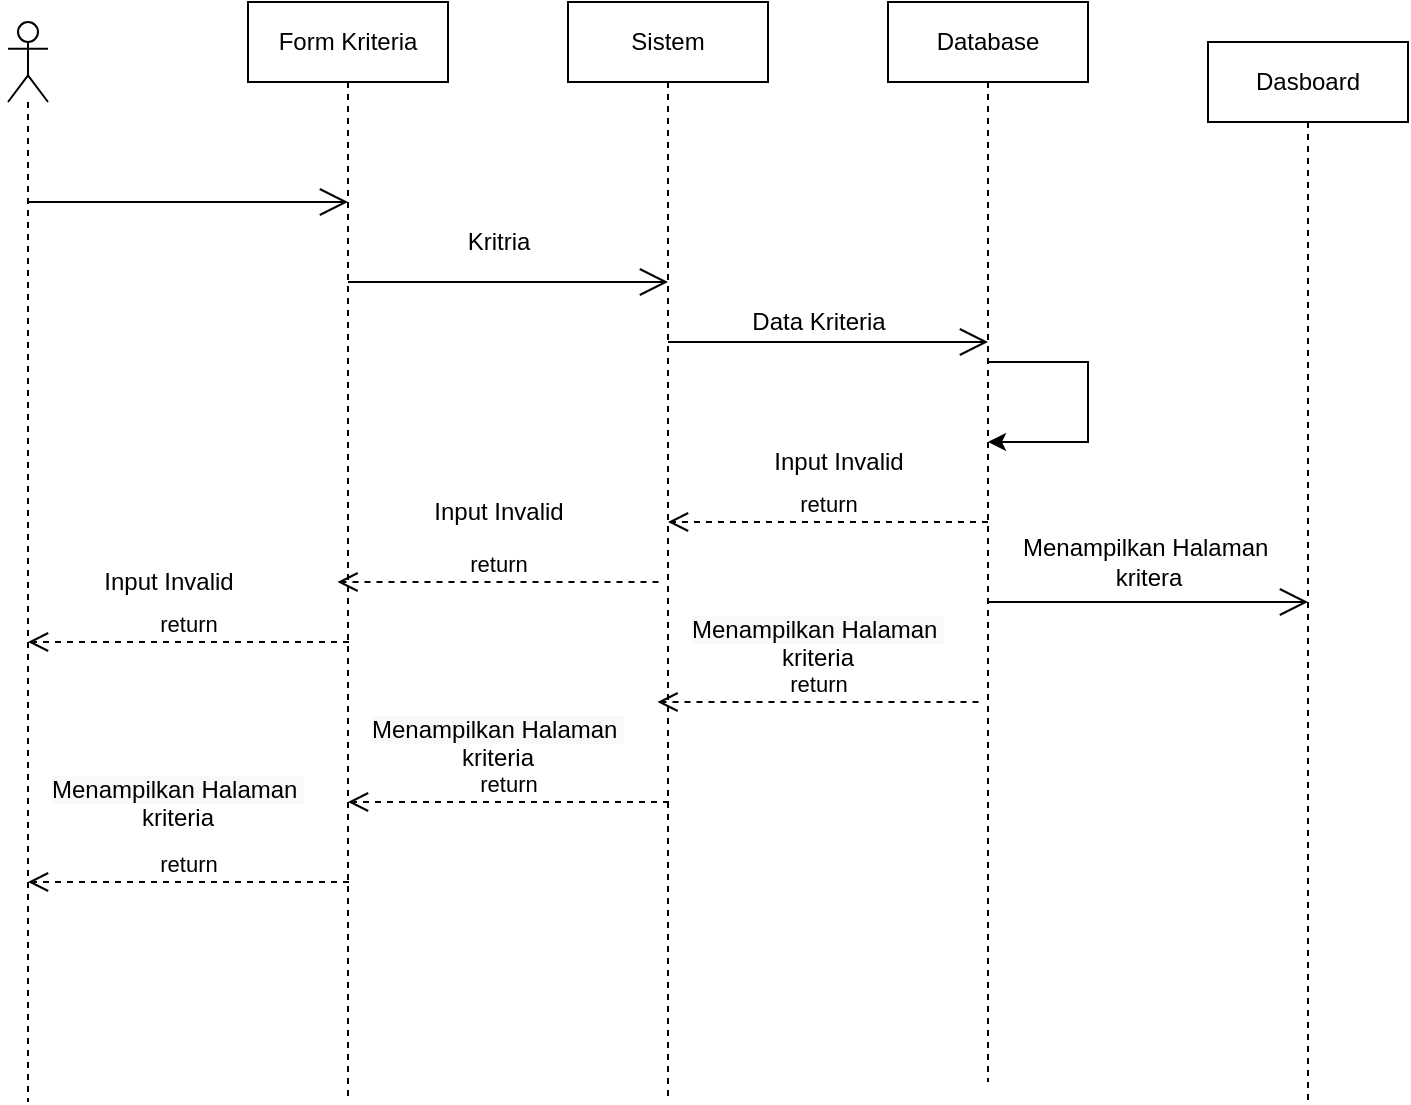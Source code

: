 <mxfile version="16.2.4" type="google" pages="4"><diagram id="5ExFxdY-3I0knMNM7G9_" name="Page-1"><mxGraphModel dx="782" dy="411" grid="1" gridSize="10" guides="1" tooltips="1" connect="1" arrows="1" fold="1" page="1" pageScale="1" pageWidth="827" pageHeight="1169" math="0" shadow="0"><root><mxCell id="0"/><mxCell id="1" parent="0"/><mxCell id="qPRiJGLp6IY1saXQ9gpK-6" value="" style="shape=umlLifeline;participant=umlActor;perimeter=lifelinePerimeter;whiteSpace=wrap;html=1;container=1;collapsible=0;recursiveResize=0;verticalAlign=top;spacingTop=36;outlineConnect=0;" parent="1" vertex="1"><mxGeometry x="60" y="30" width="20" height="540" as="geometry"/></mxCell><mxCell id="qPRiJGLp6IY1saXQ9gpK-13" value="" style="endArrow=open;endFill=1;endSize=12;html=1;rounded=0;" parent="qPRiJGLp6IY1saXQ9gpK-6" edge="1"><mxGeometry width="160" relative="1" as="geometry"><mxPoint x="10" y="90" as="sourcePoint"/><mxPoint x="170" y="90" as="targetPoint"/></mxGeometry></mxCell><mxCell id="qPRiJGLp6IY1saXQ9gpK-7" value="Form Kriteria" style="shape=umlLifeline;perimeter=lifelinePerimeter;whiteSpace=wrap;html=1;container=1;collapsible=0;recursiveResize=0;outlineConnect=0;" parent="1" vertex="1"><mxGeometry x="180" y="20" width="100" height="550" as="geometry"/></mxCell><mxCell id="qPRiJGLp6IY1saXQ9gpK-8" value="Dasboard" style="shape=umlLifeline;perimeter=lifelinePerimeter;whiteSpace=wrap;html=1;container=1;collapsible=0;recursiveResize=0;outlineConnect=0;" parent="1" vertex="1"><mxGeometry x="660" y="40" width="100" height="530" as="geometry"/></mxCell><mxCell id="qPRiJGLp6IY1saXQ9gpK-9" value="Database" style="shape=umlLifeline;perimeter=lifelinePerimeter;whiteSpace=wrap;html=1;container=1;collapsible=0;recursiveResize=0;outlineConnect=0;" parent="1" vertex="1"><mxGeometry x="500" y="20" width="100" height="540" as="geometry"/></mxCell><mxCell id="qPRiJGLp6IY1saXQ9gpK-15" value="" style="endArrow=open;endFill=1;endSize=12;html=1;rounded=0;" parent="qPRiJGLp6IY1saXQ9gpK-9" edge="1"><mxGeometry width="160" relative="1" as="geometry"><mxPoint x="-110" y="170" as="sourcePoint"/><mxPoint x="50" y="170" as="targetPoint"/></mxGeometry></mxCell><mxCell id="qPRiJGLp6IY1saXQ9gpK-10" value="Sistem" style="shape=umlLifeline;perimeter=lifelinePerimeter;whiteSpace=wrap;html=1;container=1;collapsible=0;recursiveResize=0;outlineConnect=0;" parent="1" vertex="1"><mxGeometry x="340" y="20" width="100" height="550" as="geometry"/></mxCell><mxCell id="qPRiJGLp6IY1saXQ9gpK-14" value="" style="endArrow=open;endFill=1;endSize=12;html=1;rounded=0;" parent="1" edge="1"><mxGeometry width="160" relative="1" as="geometry"><mxPoint x="230" y="160" as="sourcePoint"/><mxPoint x="390" y="160" as="targetPoint"/></mxGeometry></mxCell><mxCell id="qPRiJGLp6IY1saXQ9gpK-20" value="Kritria" style="text;html=1;align=center;verticalAlign=middle;resizable=0;points=[];autosize=1;strokeColor=none;fillColor=none;" parent="1" vertex="1"><mxGeometry x="280" y="130" width="50" height="20" as="geometry"/></mxCell><mxCell id="qPRiJGLp6IY1saXQ9gpK-21" value="Data Kriteria" style="text;html=1;align=center;verticalAlign=middle;resizable=0;points=[];autosize=1;strokeColor=none;fillColor=none;" parent="1" vertex="1"><mxGeometry x="425" y="170" width="80" height="20" as="geometry"/></mxCell><mxCell id="qPRiJGLp6IY1saXQ9gpK-22" value="" style="endArrow=classic;html=1;rounded=0;" parent="1" source="qPRiJGLp6IY1saXQ9gpK-9" target="qPRiJGLp6IY1saXQ9gpK-9" edge="1"><mxGeometry width="50" height="50" relative="1" as="geometry"><mxPoint x="560" y="210" as="sourcePoint"/><mxPoint x="560" y="240" as="targetPoint"/><Array as="points"><mxPoint x="600" y="200"/><mxPoint x="600" y="240"/></Array></mxGeometry></mxCell><mxCell id="qPRiJGLp6IY1saXQ9gpK-24" value="Menampilkan Halaman&amp;nbsp;&lt;br&gt;kritera" style="text;html=1;align=center;verticalAlign=middle;resizable=0;points=[];autosize=1;strokeColor=none;fillColor=none;" parent="1" vertex="1"><mxGeometry x="560" y="285" width="140" height="30" as="geometry"/></mxCell><mxCell id="qPRiJGLp6IY1saXQ9gpK-23" value="" style="endArrow=open;endFill=1;endSize=12;html=1;rounded=0;" parent="1" edge="1"><mxGeometry width="160" relative="1" as="geometry"><mxPoint x="550" y="320" as="sourcePoint"/><mxPoint x="710" y="320" as="targetPoint"/></mxGeometry></mxCell><mxCell id="qPRiJGLp6IY1saXQ9gpK-26" value="return" style="html=1;verticalAlign=bottom;endArrow=open;dashed=1;endSize=8;rounded=0;" parent="1" target="qPRiJGLp6IY1saXQ9gpK-10" edge="1"><mxGeometry relative="1" as="geometry"><mxPoint x="550" y="280" as="sourcePoint"/><mxPoint x="470" y="280" as="targetPoint"/></mxGeometry></mxCell><mxCell id="qPRiJGLp6IY1saXQ9gpK-28" value="Input Invalid" style="text;html=1;align=center;verticalAlign=middle;resizable=0;points=[];autosize=1;strokeColor=none;fillColor=none;" parent="1" vertex="1"><mxGeometry x="435" y="240" width="80" height="20" as="geometry"/></mxCell><mxCell id="qPRiJGLp6IY1saXQ9gpK-29" value="return" style="html=1;verticalAlign=bottom;endArrow=open;dashed=1;endSize=8;rounded=0;" parent="1" edge="1"><mxGeometry relative="1" as="geometry"><mxPoint x="385.25" y="310" as="sourcePoint"/><mxPoint x="224.75" y="310" as="targetPoint"/></mxGeometry></mxCell><mxCell id="qPRiJGLp6IY1saXQ9gpK-30" value="Input Invalid" style="text;html=1;align=center;verticalAlign=middle;resizable=0;points=[];autosize=1;strokeColor=none;fillColor=none;" parent="1" vertex="1"><mxGeometry x="265" y="265" width="80" height="20" as="geometry"/></mxCell><mxCell id="qPRiJGLp6IY1saXQ9gpK-31" value="Input Invalid" style="text;html=1;align=center;verticalAlign=middle;resizable=0;points=[];autosize=1;strokeColor=none;fillColor=none;" parent="1" vertex="1"><mxGeometry x="100" y="300" width="80" height="20" as="geometry"/></mxCell><mxCell id="qPRiJGLp6IY1saXQ9gpK-32" value="return" style="html=1;verticalAlign=bottom;endArrow=open;dashed=1;endSize=8;rounded=0;" parent="1" edge="1"><mxGeometry relative="1" as="geometry"><mxPoint x="230.5" y="340" as="sourcePoint"/><mxPoint x="70" y="340" as="targetPoint"/></mxGeometry></mxCell><mxCell id="7lSQtKqvAigVXn9ION5g-1" value="return" style="html=1;verticalAlign=bottom;endArrow=open;dashed=1;endSize=8;rounded=0;" parent="1" edge="1"><mxGeometry relative="1" as="geometry"><mxPoint x="545.25" y="370" as="sourcePoint"/><mxPoint x="384.75" y="370" as="targetPoint"/></mxGeometry></mxCell><mxCell id="7lSQtKqvAigVXn9ION5g-2" value="&lt;span style=&quot;color: rgb(0 , 0 , 0) ; font-family: &amp;#34;helvetica&amp;#34; ; font-size: 12px ; font-style: normal ; font-weight: 400 ; letter-spacing: normal ; text-align: center ; text-indent: 0px ; text-transform: none ; word-spacing: 0px ; background-color: rgb(248 , 249 , 250) ; display: inline ; float: none&quot;&gt;Menampilkan Halaman&amp;nbsp;&lt;/span&gt;&lt;br style=&quot;color: rgb(0 , 0 , 0) ; font-family: &amp;#34;helvetica&amp;#34; ; font-size: 12px ; font-style: normal ; font-weight: 400 ; letter-spacing: normal ; text-align: center ; text-indent: 0px ; text-transform: none ; word-spacing: 0px ; background-color: rgb(248 , 249 , 250)&quot;&gt;&lt;div style=&quot;text-align: center&quot;&gt;&lt;span&gt;&lt;font face=&quot;helvetica&quot;&gt;kriteria&lt;/font&gt;&lt;/span&gt;&lt;/div&gt;" style="text;whiteSpace=wrap;html=1;" parent="1" vertex="1"><mxGeometry x="400" y="320" width="140" height="40" as="geometry"/></mxCell><mxCell id="7lSQtKqvAigVXn9ION5g-3" value="return" style="html=1;verticalAlign=bottom;endArrow=open;dashed=1;endSize=8;rounded=0;" parent="1" edge="1"><mxGeometry relative="1" as="geometry"><mxPoint x="390.5" y="420" as="sourcePoint"/><mxPoint x="230" y="420" as="targetPoint"/><Array as="points"><mxPoint x="305.25" y="420"/></Array></mxGeometry></mxCell><mxCell id="7lSQtKqvAigVXn9ION5g-4" value="&lt;span style=&quot;color: rgb(0 , 0 , 0) ; font-family: &amp;#34;helvetica&amp;#34; ; font-size: 12px ; font-style: normal ; font-weight: 400 ; letter-spacing: normal ; text-align: center ; text-indent: 0px ; text-transform: none ; word-spacing: 0px ; background-color: rgb(248 , 249 , 250) ; display: inline ; float: none&quot;&gt;Menampilkan Halaman&amp;nbsp;&lt;/span&gt;&lt;br style=&quot;color: rgb(0 , 0 , 0) ; font-family: &amp;#34;helvetica&amp;#34; ; font-size: 12px ; font-style: normal ; font-weight: 400 ; letter-spacing: normal ; text-align: center ; text-indent: 0px ; text-transform: none ; word-spacing: 0px ; background-color: rgb(248 , 249 , 250)&quot;&gt;&lt;div style=&quot;text-align: center&quot;&gt;&lt;span&gt;&lt;font face=&quot;helvetica&quot;&gt;kriteria&lt;/font&gt;&lt;/span&gt;&lt;/div&gt;" style="text;whiteSpace=wrap;html=1;" parent="1" vertex="1"><mxGeometry x="240" y="370" width="140" height="40" as="geometry"/></mxCell><mxCell id="7lSQtKqvAigVXn9ION5g-5" value="return" style="html=1;verticalAlign=bottom;endArrow=open;dashed=1;endSize=8;rounded=0;" parent="1" edge="1"><mxGeometry relative="1" as="geometry"><mxPoint x="230.5" y="460" as="sourcePoint"/><mxPoint x="70" y="460" as="targetPoint"/><Array as="points"><mxPoint x="145.25" y="460"/></Array></mxGeometry></mxCell><mxCell id="7lSQtKqvAigVXn9ION5g-6" value="&lt;span style=&quot;color: rgb(0 , 0 , 0) ; font-family: &amp;#34;helvetica&amp;#34; ; font-size: 12px ; font-style: normal ; font-weight: 400 ; letter-spacing: normal ; text-align: center ; text-indent: 0px ; text-transform: none ; word-spacing: 0px ; background-color: rgb(248 , 249 , 250) ; display: inline ; float: none&quot;&gt;Menampilkan Halaman&amp;nbsp;&lt;/span&gt;&lt;br style=&quot;color: rgb(0 , 0 , 0) ; font-family: &amp;#34;helvetica&amp;#34; ; font-size: 12px ; font-style: normal ; font-weight: 400 ; letter-spacing: normal ; text-align: center ; text-indent: 0px ; text-transform: none ; word-spacing: 0px ; background-color: rgb(248 , 249 , 250)&quot;&gt;&lt;div style=&quot;text-align: center&quot;&gt;&lt;span&gt;&lt;font face=&quot;helvetica&quot;&gt;kriteria&lt;/font&gt;&lt;/span&gt;&lt;/div&gt;" style="text;whiteSpace=wrap;html=1;" parent="1" vertex="1"><mxGeometry x="80" y="400" width="140" height="40" as="geometry"/></mxCell></root></mxGraphModel></diagram><diagram id="Y02h12tISZurDA54A6_h" name="Page-2"><mxGraphModel dx="782" dy="411" grid="1" gridSize="10" guides="1" tooltips="1" connect="1" arrows="1" fold="1" page="1" pageScale="1" pageWidth="827" pageHeight="1169" math="0" shadow="0"><root><mxCell id="FpzGtPngBgP4nZBIaTXp-0"/><mxCell id="FpzGtPngBgP4nZBIaTXp-1" parent="FpzGtPngBgP4nZBIaTXp-0"/><mxCell id="U3S1nSjEUkJ-IObT9PzA-0" value="" style="shape=umlLifeline;participant=umlActor;perimeter=lifelinePerimeter;whiteSpace=wrap;html=1;container=1;collapsible=0;recursiveResize=0;verticalAlign=top;spacingTop=36;outlineConnect=0;" vertex="1" parent="FpzGtPngBgP4nZBIaTXp-1"><mxGeometry x="60" y="30" width="20" height="540" as="geometry"/></mxCell><mxCell id="U3S1nSjEUkJ-IObT9PzA-1" value="" style="endArrow=open;endFill=1;endSize=12;html=1;rounded=0;" edge="1" parent="U3S1nSjEUkJ-IObT9PzA-0"><mxGeometry width="160" relative="1" as="geometry"><mxPoint x="10" y="90" as="sourcePoint"/><mxPoint x="170" y="90" as="targetPoint"/></mxGeometry></mxCell><mxCell id="U3S1nSjEUkJ-IObT9PzA-2" value="Form Alternatif" style="shape=umlLifeline;perimeter=lifelinePerimeter;whiteSpace=wrap;html=1;container=1;collapsible=0;recursiveResize=0;outlineConnect=0;" vertex="1" parent="FpzGtPngBgP4nZBIaTXp-1"><mxGeometry x="180" y="20" width="100" height="550" as="geometry"/></mxCell><mxCell id="U3S1nSjEUkJ-IObT9PzA-3" value="Dasboard" style="shape=umlLifeline;perimeter=lifelinePerimeter;whiteSpace=wrap;html=1;container=1;collapsible=0;recursiveResize=0;outlineConnect=0;" vertex="1" parent="FpzGtPngBgP4nZBIaTXp-1"><mxGeometry x="660" y="40" width="100" height="530" as="geometry"/></mxCell><mxCell id="U3S1nSjEUkJ-IObT9PzA-4" value="Database" style="shape=umlLifeline;perimeter=lifelinePerimeter;whiteSpace=wrap;html=1;container=1;collapsible=0;recursiveResize=0;outlineConnect=0;" vertex="1" parent="FpzGtPngBgP4nZBIaTXp-1"><mxGeometry x="500" y="20" width="100" height="540" as="geometry"/></mxCell><mxCell id="U3S1nSjEUkJ-IObT9PzA-5" value="" style="endArrow=open;endFill=1;endSize=12;html=1;rounded=0;" edge="1" parent="U3S1nSjEUkJ-IObT9PzA-4"><mxGeometry width="160" relative="1" as="geometry"><mxPoint x="-110" y="170" as="sourcePoint"/><mxPoint x="50" y="170" as="targetPoint"/></mxGeometry></mxCell><mxCell id="U3S1nSjEUkJ-IObT9PzA-6" value="Sistem" style="shape=umlLifeline;perimeter=lifelinePerimeter;whiteSpace=wrap;html=1;container=1;collapsible=0;recursiveResize=0;outlineConnect=0;" vertex="1" parent="FpzGtPngBgP4nZBIaTXp-1"><mxGeometry x="340" y="20" width="100" height="550" as="geometry"/></mxCell><mxCell id="U3S1nSjEUkJ-IObT9PzA-7" value="" style="endArrow=open;endFill=1;endSize=12;html=1;rounded=0;" edge="1" parent="FpzGtPngBgP4nZBIaTXp-1"><mxGeometry width="160" relative="1" as="geometry"><mxPoint x="230" y="160" as="sourcePoint"/><mxPoint x="390" y="160" as="targetPoint"/></mxGeometry></mxCell><mxCell id="U3S1nSjEUkJ-IObT9PzA-8" value="Alternatif" style="text;html=1;align=center;verticalAlign=middle;resizable=0;points=[];autosize=1;strokeColor=none;fillColor=none;" vertex="1" parent="FpzGtPngBgP4nZBIaTXp-1"><mxGeometry x="275" y="130" width="60" height="20" as="geometry"/></mxCell><mxCell id="U3S1nSjEUkJ-IObT9PzA-9" value="Data Alternatif" style="text;html=1;align=center;verticalAlign=middle;resizable=0;points=[];autosize=1;strokeColor=none;fillColor=none;" vertex="1" parent="FpzGtPngBgP4nZBIaTXp-1"><mxGeometry x="420" y="170" width="90" height="20" as="geometry"/></mxCell><mxCell id="U3S1nSjEUkJ-IObT9PzA-10" value="" style="endArrow=classic;html=1;rounded=0;" edge="1" parent="FpzGtPngBgP4nZBIaTXp-1" source="U3S1nSjEUkJ-IObT9PzA-4" target="U3S1nSjEUkJ-IObT9PzA-4"><mxGeometry width="50" height="50" relative="1" as="geometry"><mxPoint x="560" y="210" as="sourcePoint"/><mxPoint x="560" y="240" as="targetPoint"/><Array as="points"><mxPoint x="600" y="200"/><mxPoint x="600" y="240"/></Array></mxGeometry></mxCell><mxCell id="U3S1nSjEUkJ-IObT9PzA-11" value="Menampilkan Halaman&amp;nbsp;&lt;br&gt;alternatif" style="text;html=1;align=center;verticalAlign=middle;resizable=0;points=[];autosize=1;strokeColor=none;fillColor=none;" vertex="1" parent="FpzGtPngBgP4nZBIaTXp-1"><mxGeometry x="560" y="285" width="140" height="30" as="geometry"/></mxCell><mxCell id="U3S1nSjEUkJ-IObT9PzA-12" value="" style="endArrow=open;endFill=1;endSize=12;html=1;rounded=0;" edge="1" parent="FpzGtPngBgP4nZBIaTXp-1"><mxGeometry width="160" relative="1" as="geometry"><mxPoint x="550" y="320" as="sourcePoint"/><mxPoint x="710" y="320" as="targetPoint"/></mxGeometry></mxCell><mxCell id="U3S1nSjEUkJ-IObT9PzA-13" value="return" style="html=1;verticalAlign=bottom;endArrow=open;dashed=1;endSize=8;rounded=0;" edge="1" parent="FpzGtPngBgP4nZBIaTXp-1" target="U3S1nSjEUkJ-IObT9PzA-6"><mxGeometry relative="1" as="geometry"><mxPoint x="550" y="280" as="sourcePoint"/><mxPoint x="470" y="280" as="targetPoint"/></mxGeometry></mxCell><mxCell id="U3S1nSjEUkJ-IObT9PzA-14" value="Input Invalid" style="text;html=1;align=center;verticalAlign=middle;resizable=0;points=[];autosize=1;strokeColor=none;fillColor=none;" vertex="1" parent="FpzGtPngBgP4nZBIaTXp-1"><mxGeometry x="435" y="240" width="80" height="20" as="geometry"/></mxCell><mxCell id="U3S1nSjEUkJ-IObT9PzA-15" value="return" style="html=1;verticalAlign=bottom;endArrow=open;dashed=1;endSize=8;rounded=0;" edge="1" parent="FpzGtPngBgP4nZBIaTXp-1"><mxGeometry relative="1" as="geometry"><mxPoint x="385.25" y="310" as="sourcePoint"/><mxPoint x="224.75" y="310" as="targetPoint"/></mxGeometry></mxCell><mxCell id="U3S1nSjEUkJ-IObT9PzA-16" value="Input Invalid" style="text;html=1;align=center;verticalAlign=middle;resizable=0;points=[];autosize=1;strokeColor=none;fillColor=none;" vertex="1" parent="FpzGtPngBgP4nZBIaTXp-1"><mxGeometry x="265" y="265" width="80" height="20" as="geometry"/></mxCell><mxCell id="U3S1nSjEUkJ-IObT9PzA-17" value="Input Invalid" style="text;html=1;align=center;verticalAlign=middle;resizable=0;points=[];autosize=1;strokeColor=none;fillColor=none;" vertex="1" parent="FpzGtPngBgP4nZBIaTXp-1"><mxGeometry x="100" y="300" width="80" height="20" as="geometry"/></mxCell><mxCell id="U3S1nSjEUkJ-IObT9PzA-18" value="return" style="html=1;verticalAlign=bottom;endArrow=open;dashed=1;endSize=8;rounded=0;" edge="1" parent="FpzGtPngBgP4nZBIaTXp-1"><mxGeometry relative="1" as="geometry"><mxPoint x="230.5" y="340" as="sourcePoint"/><mxPoint x="70" y="340" as="targetPoint"/></mxGeometry></mxCell><mxCell id="U3S1nSjEUkJ-IObT9PzA-19" value="return" style="html=1;verticalAlign=bottom;endArrow=open;dashed=1;endSize=8;rounded=0;" edge="1" parent="FpzGtPngBgP4nZBIaTXp-1"><mxGeometry relative="1" as="geometry"><mxPoint x="545.25" y="370" as="sourcePoint"/><mxPoint x="384.75" y="370" as="targetPoint"/></mxGeometry></mxCell><mxCell id="U3S1nSjEUkJ-IObT9PzA-20" value="&lt;span style=&quot;color: rgb(0 , 0 , 0) ; font-family: &amp;#34;helvetica&amp;#34; ; font-size: 12px ; font-style: normal ; font-weight: 400 ; letter-spacing: normal ; text-align: center ; text-indent: 0px ; text-transform: none ; word-spacing: 0px ; background-color: rgb(248 , 249 , 250) ; display: inline ; float: none&quot;&gt;Menampilkan Halaman&amp;nbsp;&lt;/span&gt;&lt;br style=&quot;color: rgb(0 , 0 , 0) ; font-family: &amp;#34;helvetica&amp;#34; ; font-size: 12px ; font-style: normal ; font-weight: 400 ; letter-spacing: normal ; text-align: center ; text-indent: 0px ; text-transform: none ; word-spacing: 0px ; background-color: rgb(248 , 249 , 250)&quot;&gt;&lt;div style=&quot;text-align: center&quot;&gt;&lt;span&gt;&lt;font face=&quot;helvetica&quot;&gt;alternatif&lt;/font&gt;&lt;/span&gt;&lt;/div&gt;" style="text;whiteSpace=wrap;html=1;" vertex="1" parent="FpzGtPngBgP4nZBIaTXp-1"><mxGeometry x="400" y="320" width="140" height="40" as="geometry"/></mxCell><mxCell id="U3S1nSjEUkJ-IObT9PzA-21" value="return" style="html=1;verticalAlign=bottom;endArrow=open;dashed=1;endSize=8;rounded=0;" edge="1" parent="FpzGtPngBgP4nZBIaTXp-1"><mxGeometry relative="1" as="geometry"><mxPoint x="390.5" y="420" as="sourcePoint"/><mxPoint x="230" y="420" as="targetPoint"/><Array as="points"><mxPoint x="305.25" y="420"/></Array></mxGeometry></mxCell><mxCell id="U3S1nSjEUkJ-IObT9PzA-22" value="&lt;span style=&quot;color: rgb(0 , 0 , 0) ; font-family: &amp;#34;helvetica&amp;#34; ; font-size: 12px ; font-style: normal ; font-weight: 400 ; letter-spacing: normal ; text-align: center ; text-indent: 0px ; text-transform: none ; word-spacing: 0px ; background-color: rgb(248 , 249 , 250) ; display: inline ; float: none&quot;&gt;Menampilkan Halaman&amp;nbsp;&lt;/span&gt;&lt;br style=&quot;color: rgb(0 , 0 , 0) ; font-family: &amp;#34;helvetica&amp;#34; ; font-size: 12px ; font-style: normal ; font-weight: 400 ; letter-spacing: normal ; text-align: center ; text-indent: 0px ; text-transform: none ; word-spacing: 0px ; background-color: rgb(248 , 249 , 250)&quot;&gt;&lt;div style=&quot;text-align: center&quot;&gt;&lt;span&gt;&lt;font face=&quot;helvetica&quot;&gt;alternatif&lt;/font&gt;&lt;/span&gt;&lt;/div&gt;" style="text;whiteSpace=wrap;html=1;" vertex="1" parent="FpzGtPngBgP4nZBIaTXp-1"><mxGeometry x="240" y="370" width="140" height="40" as="geometry"/></mxCell><mxCell id="U3S1nSjEUkJ-IObT9PzA-23" value="return" style="html=1;verticalAlign=bottom;endArrow=open;dashed=1;endSize=8;rounded=0;" edge="1" parent="FpzGtPngBgP4nZBIaTXp-1"><mxGeometry relative="1" as="geometry"><mxPoint x="230.5" y="460" as="sourcePoint"/><mxPoint x="70" y="460" as="targetPoint"/><Array as="points"><mxPoint x="145.25" y="460"/></Array></mxGeometry></mxCell><mxCell id="U3S1nSjEUkJ-IObT9PzA-24" value="&lt;span style=&quot;color: rgb(0 , 0 , 0) ; font-family: &amp;#34;helvetica&amp;#34; ; font-size: 12px ; font-style: normal ; font-weight: 400 ; letter-spacing: normal ; text-align: center ; text-indent: 0px ; text-transform: none ; word-spacing: 0px ; background-color: rgb(248 , 249 , 250) ; display: inline ; float: none&quot;&gt;Menampilkan Halaman&amp;nbsp;&lt;/span&gt;&lt;br style=&quot;color: rgb(0 , 0 , 0) ; font-family: &amp;#34;helvetica&amp;#34; ; font-size: 12px ; font-style: normal ; font-weight: 400 ; letter-spacing: normal ; text-align: center ; text-indent: 0px ; text-transform: none ; word-spacing: 0px ; background-color: rgb(248 , 249 , 250)&quot;&gt;&lt;div style=&quot;text-align: center&quot;&gt;&lt;span&gt;&lt;font face=&quot;helvetica&quot;&gt;alternatif&lt;/font&gt;&lt;/span&gt;&lt;/div&gt;" style="text;whiteSpace=wrap;html=1;" vertex="1" parent="FpzGtPngBgP4nZBIaTXp-1"><mxGeometry x="80" y="400" width="140" height="40" as="geometry"/></mxCell></root></mxGraphModel></diagram><diagram id="pkEEUi7PH9rTamS-Rafb" name="Page-3"><mxGraphModel dx="782" dy="411" grid="1" gridSize="10" guides="1" tooltips="1" connect="1" arrows="1" fold="1" page="1" pageScale="1" pageWidth="827" pageHeight="1169" math="0" shadow="0"><root><mxCell id="EOGAcNNKMGHAfzdHCqvX-0"/><mxCell id="EOGAcNNKMGHAfzdHCqvX-1" parent="EOGAcNNKMGHAfzdHCqvX-0"/><mxCell id="bqKuyHoW-KzdV9kXkSh7-0" value="" style="shape=umlLifeline;participant=umlActor;perimeter=lifelinePerimeter;whiteSpace=wrap;html=1;container=1;collapsible=0;recursiveResize=0;verticalAlign=top;spacingTop=36;outlineConnect=0;" vertex="1" parent="EOGAcNNKMGHAfzdHCqvX-1"><mxGeometry x="60" y="30" width="20" height="540" as="geometry"/></mxCell><mxCell id="bqKuyHoW-KzdV9kXkSh7-1" value="" style="endArrow=open;endFill=1;endSize=12;html=1;rounded=0;" edge="1" parent="bqKuyHoW-KzdV9kXkSh7-0"><mxGeometry width="160" relative="1" as="geometry"><mxPoint x="10" y="90" as="sourcePoint"/><mxPoint x="170" y="90" as="targetPoint"/></mxGeometry></mxCell><mxCell id="bqKuyHoW-KzdV9kXkSh7-2" value="Form Poin" style="shape=umlLifeline;perimeter=lifelinePerimeter;whiteSpace=wrap;html=1;container=1;collapsible=0;recursiveResize=0;outlineConnect=0;" vertex="1" parent="EOGAcNNKMGHAfzdHCqvX-1"><mxGeometry x="180" y="20" width="100" height="550" as="geometry"/></mxCell><mxCell id="bqKuyHoW-KzdV9kXkSh7-3" value="Dasboard" style="shape=umlLifeline;perimeter=lifelinePerimeter;whiteSpace=wrap;html=1;container=1;collapsible=0;recursiveResize=0;outlineConnect=0;" vertex="1" parent="EOGAcNNKMGHAfzdHCqvX-1"><mxGeometry x="660" y="40" width="100" height="530" as="geometry"/></mxCell><mxCell id="bqKuyHoW-KzdV9kXkSh7-4" value="Database" style="shape=umlLifeline;perimeter=lifelinePerimeter;whiteSpace=wrap;html=1;container=1;collapsible=0;recursiveResize=0;outlineConnect=0;" vertex="1" parent="EOGAcNNKMGHAfzdHCqvX-1"><mxGeometry x="500" y="20" width="100" height="540" as="geometry"/></mxCell><mxCell id="bqKuyHoW-KzdV9kXkSh7-5" value="" style="endArrow=open;endFill=1;endSize=12;html=1;rounded=0;" edge="1" parent="bqKuyHoW-KzdV9kXkSh7-4"><mxGeometry width="160" relative="1" as="geometry"><mxPoint x="-110" y="170" as="sourcePoint"/><mxPoint x="50" y="170" as="targetPoint"/></mxGeometry></mxCell><mxCell id="bqKuyHoW-KzdV9kXkSh7-6" value="Sistem" style="shape=umlLifeline;perimeter=lifelinePerimeter;whiteSpace=wrap;html=1;container=1;collapsible=0;recursiveResize=0;outlineConnect=0;" vertex="1" parent="EOGAcNNKMGHAfzdHCqvX-1"><mxGeometry x="340" y="20" width="100" height="550" as="geometry"/></mxCell><mxCell id="bqKuyHoW-KzdV9kXkSh7-7" value="" style="endArrow=open;endFill=1;endSize=12;html=1;rounded=0;" edge="1" parent="EOGAcNNKMGHAfzdHCqvX-1"><mxGeometry width="160" relative="1" as="geometry"><mxPoint x="230" y="160" as="sourcePoint"/><mxPoint x="390" y="160" as="targetPoint"/></mxGeometry></mxCell><mxCell id="bqKuyHoW-KzdV9kXkSh7-8" value="Poin" style="text;html=1;align=center;verticalAlign=middle;resizable=0;points=[];autosize=1;strokeColor=none;fillColor=none;" vertex="1" parent="EOGAcNNKMGHAfzdHCqvX-1"><mxGeometry x="285" y="130" width="40" height="20" as="geometry"/></mxCell><mxCell id="bqKuyHoW-KzdV9kXkSh7-9" value="Data Poin" style="text;html=1;align=center;verticalAlign=middle;resizable=0;points=[];autosize=1;strokeColor=none;fillColor=none;" vertex="1" parent="EOGAcNNKMGHAfzdHCqvX-1"><mxGeometry x="430" y="170" width="70" height="20" as="geometry"/></mxCell><mxCell id="bqKuyHoW-KzdV9kXkSh7-10" value="" style="endArrow=classic;html=1;rounded=0;" edge="1" parent="EOGAcNNKMGHAfzdHCqvX-1" source="bqKuyHoW-KzdV9kXkSh7-4" target="bqKuyHoW-KzdV9kXkSh7-4"><mxGeometry width="50" height="50" relative="1" as="geometry"><mxPoint x="560" y="210" as="sourcePoint"/><mxPoint x="560" y="240" as="targetPoint"/><Array as="points"><mxPoint x="600" y="200"/><mxPoint x="600" y="240"/></Array></mxGeometry></mxCell><mxCell id="bqKuyHoW-KzdV9kXkSh7-11" value="Menampilkan Halaman&amp;nbsp;&lt;br&gt;poin" style="text;html=1;align=center;verticalAlign=middle;resizable=0;points=[];autosize=1;strokeColor=none;fillColor=none;" vertex="1" parent="EOGAcNNKMGHAfzdHCqvX-1"><mxGeometry x="560" y="285" width="140" height="30" as="geometry"/></mxCell><mxCell id="bqKuyHoW-KzdV9kXkSh7-12" value="" style="endArrow=open;endFill=1;endSize=12;html=1;rounded=0;" edge="1" parent="EOGAcNNKMGHAfzdHCqvX-1"><mxGeometry width="160" relative="1" as="geometry"><mxPoint x="550" y="320" as="sourcePoint"/><mxPoint x="710" y="320" as="targetPoint"/></mxGeometry></mxCell><mxCell id="bqKuyHoW-KzdV9kXkSh7-13" value="return" style="html=1;verticalAlign=bottom;endArrow=open;dashed=1;endSize=8;rounded=0;" edge="1" parent="EOGAcNNKMGHAfzdHCqvX-1" target="bqKuyHoW-KzdV9kXkSh7-6"><mxGeometry relative="1" as="geometry"><mxPoint x="550" y="280" as="sourcePoint"/><mxPoint x="470" y="280" as="targetPoint"/></mxGeometry></mxCell><mxCell id="bqKuyHoW-KzdV9kXkSh7-14" value="Input Invalid" style="text;html=1;align=center;verticalAlign=middle;resizable=0;points=[];autosize=1;strokeColor=none;fillColor=none;" vertex="1" parent="EOGAcNNKMGHAfzdHCqvX-1"><mxGeometry x="435" y="240" width="80" height="20" as="geometry"/></mxCell><mxCell id="bqKuyHoW-KzdV9kXkSh7-15" value="return" style="html=1;verticalAlign=bottom;endArrow=open;dashed=1;endSize=8;rounded=0;" edge="1" parent="EOGAcNNKMGHAfzdHCqvX-1"><mxGeometry relative="1" as="geometry"><mxPoint x="385.25" y="310" as="sourcePoint"/><mxPoint x="224.75" y="310" as="targetPoint"/></mxGeometry></mxCell><mxCell id="bqKuyHoW-KzdV9kXkSh7-16" value="Input Invalid" style="text;html=1;align=center;verticalAlign=middle;resizable=0;points=[];autosize=1;strokeColor=none;fillColor=none;" vertex="1" parent="EOGAcNNKMGHAfzdHCqvX-1"><mxGeometry x="265" y="265" width="80" height="20" as="geometry"/></mxCell><mxCell id="bqKuyHoW-KzdV9kXkSh7-17" value="Input Invalid" style="text;html=1;align=center;verticalAlign=middle;resizable=0;points=[];autosize=1;strokeColor=none;fillColor=none;" vertex="1" parent="EOGAcNNKMGHAfzdHCqvX-1"><mxGeometry x="100" y="300" width="80" height="20" as="geometry"/></mxCell><mxCell id="bqKuyHoW-KzdV9kXkSh7-18" value="return" style="html=1;verticalAlign=bottom;endArrow=open;dashed=1;endSize=8;rounded=0;" edge="1" parent="EOGAcNNKMGHAfzdHCqvX-1"><mxGeometry relative="1" as="geometry"><mxPoint x="230.5" y="340" as="sourcePoint"/><mxPoint x="70" y="340" as="targetPoint"/></mxGeometry></mxCell><mxCell id="bqKuyHoW-KzdV9kXkSh7-19" value="return" style="html=1;verticalAlign=bottom;endArrow=open;dashed=1;endSize=8;rounded=0;" edge="1" parent="EOGAcNNKMGHAfzdHCqvX-1"><mxGeometry relative="1" as="geometry"><mxPoint x="545.25" y="370" as="sourcePoint"/><mxPoint x="384.75" y="370" as="targetPoint"/></mxGeometry></mxCell><mxCell id="bqKuyHoW-KzdV9kXkSh7-20" value="&lt;span style=&quot;color: rgb(0 , 0 , 0) ; font-family: &amp;#34;helvetica&amp;#34; ; font-size: 12px ; font-style: normal ; font-weight: 400 ; letter-spacing: normal ; text-align: center ; text-indent: 0px ; text-transform: none ; word-spacing: 0px ; background-color: rgb(248 , 249 , 250) ; display: inline ; float: none&quot;&gt;Menampilkan Halaman&amp;nbsp;&lt;/span&gt;&lt;br style=&quot;color: rgb(0 , 0 , 0) ; font-family: &amp;#34;helvetica&amp;#34; ; font-size: 12px ; font-style: normal ; font-weight: 400 ; letter-spacing: normal ; text-align: center ; text-indent: 0px ; text-transform: none ; word-spacing: 0px ; background-color: rgb(248 , 249 , 250)&quot;&gt;&lt;div style=&quot;text-align: center&quot;&gt;&lt;font face=&quot;helvetica&quot;&gt;poin&lt;/font&gt;&lt;/div&gt;" style="text;whiteSpace=wrap;html=1;" vertex="1" parent="EOGAcNNKMGHAfzdHCqvX-1"><mxGeometry x="400" y="320" width="140" height="40" as="geometry"/></mxCell><mxCell id="bqKuyHoW-KzdV9kXkSh7-21" value="return" style="html=1;verticalAlign=bottom;endArrow=open;dashed=1;endSize=8;rounded=0;" edge="1" parent="EOGAcNNKMGHAfzdHCqvX-1"><mxGeometry relative="1" as="geometry"><mxPoint x="390.5" y="420" as="sourcePoint"/><mxPoint x="230" y="420" as="targetPoint"/><Array as="points"><mxPoint x="305.25" y="420"/></Array></mxGeometry></mxCell><mxCell id="bqKuyHoW-KzdV9kXkSh7-22" value="&lt;span style=&quot;color: rgb(0 , 0 , 0) ; font-family: &amp;#34;helvetica&amp;#34; ; font-size: 12px ; font-style: normal ; font-weight: 400 ; letter-spacing: normal ; text-align: center ; text-indent: 0px ; text-transform: none ; word-spacing: 0px ; background-color: rgb(248 , 249 , 250) ; display: inline ; float: none&quot;&gt;Menampilkan Halaman&amp;nbsp;&lt;/span&gt;&lt;br style=&quot;color: rgb(0 , 0 , 0) ; font-family: &amp;#34;helvetica&amp;#34; ; font-size: 12px ; font-style: normal ; font-weight: 400 ; letter-spacing: normal ; text-align: center ; text-indent: 0px ; text-transform: none ; word-spacing: 0px ; background-color: rgb(248 , 249 , 250)&quot;&gt;&lt;div style=&quot;text-align: center&quot;&gt;&lt;font face=&quot;helvetica&quot;&gt;poin&lt;/font&gt;&lt;/div&gt;" style="text;whiteSpace=wrap;html=1;" vertex="1" parent="EOGAcNNKMGHAfzdHCqvX-1"><mxGeometry x="240" y="370" width="140" height="40" as="geometry"/></mxCell><mxCell id="bqKuyHoW-KzdV9kXkSh7-23" value="return" style="html=1;verticalAlign=bottom;endArrow=open;dashed=1;endSize=8;rounded=0;" edge="1" parent="EOGAcNNKMGHAfzdHCqvX-1"><mxGeometry relative="1" as="geometry"><mxPoint x="230.5" y="460" as="sourcePoint"/><mxPoint x="70" y="460" as="targetPoint"/><Array as="points"><mxPoint x="145.25" y="460"/></Array></mxGeometry></mxCell><mxCell id="bqKuyHoW-KzdV9kXkSh7-24" value="&lt;span style=&quot;color: rgb(0 , 0 , 0) ; font-family: &amp;#34;helvetica&amp;#34; ; font-size: 12px ; font-style: normal ; font-weight: 400 ; letter-spacing: normal ; text-align: center ; text-indent: 0px ; text-transform: none ; word-spacing: 0px ; background-color: rgb(248 , 249 , 250) ; display: inline ; float: none&quot;&gt;Menampilkan Halaman&amp;nbsp;&lt;/span&gt;&lt;br style=&quot;color: rgb(0 , 0 , 0) ; font-family: &amp;#34;helvetica&amp;#34; ; font-size: 12px ; font-style: normal ; font-weight: 400 ; letter-spacing: normal ; text-align: center ; text-indent: 0px ; text-transform: none ; word-spacing: 0px ; background-color: rgb(248 , 249 , 250)&quot;&gt;&lt;div style=&quot;text-align: center&quot;&gt;&lt;font face=&quot;helvetica&quot;&gt;poin&lt;/font&gt;&lt;/div&gt;" style="text;whiteSpace=wrap;html=1;" vertex="1" parent="EOGAcNNKMGHAfzdHCqvX-1"><mxGeometry x="80" y="400" width="140" height="40" as="geometry"/></mxCell></root></mxGraphModel></diagram><diagram id="2r0_CAAmTSdyuE1MgMv4" name="Page-4"><mxGraphModel dx="782" dy="411" grid="1" gridSize="10" guides="1" tooltips="1" connect="1" arrows="1" fold="1" page="1" pageScale="1" pageWidth="827" pageHeight="1169" math="0" shadow="0"><root><mxCell id="8BbLOtsxCsczjORgvP3q-0"/><mxCell id="8BbLOtsxCsczjORgvP3q-1" parent="8BbLOtsxCsczjORgvP3q-0"/><mxCell id="NTaJ4hiv8t8OSLfbzKtQ-0" value="" style="shape=umlLifeline;participant=umlActor;perimeter=lifelinePerimeter;whiteSpace=wrap;html=1;container=1;collapsible=0;recursiveResize=0;verticalAlign=top;spacingTop=36;outlineConnect=0;" vertex="1" parent="8BbLOtsxCsczjORgvP3q-1"><mxGeometry x="60" y="30" width="20" height="540" as="geometry"/></mxCell><mxCell id="NTaJ4hiv8t8OSLfbzKtQ-1" value="" style="endArrow=open;endFill=1;endSize=12;html=1;rounded=0;" edge="1" parent="NTaJ4hiv8t8OSLfbzKtQ-0"><mxGeometry width="160" relative="1" as="geometry"><mxPoint x="10" y="90" as="sourcePoint"/><mxPoint x="170" y="90" as="targetPoint"/></mxGeometry></mxCell><mxCell id="NTaJ4hiv8t8OSLfbzKtQ-2" value="Form Nilai Matriks" style="shape=umlLifeline;perimeter=lifelinePerimeter;whiteSpace=wrap;html=1;container=1;collapsible=0;recursiveResize=0;outlineConnect=0;" vertex="1" parent="8BbLOtsxCsczjORgvP3q-1"><mxGeometry x="180" y="20" width="100" height="550" as="geometry"/></mxCell><mxCell id="NTaJ4hiv8t8OSLfbzKtQ-3" value="Dasboard" style="shape=umlLifeline;perimeter=lifelinePerimeter;whiteSpace=wrap;html=1;container=1;collapsible=0;recursiveResize=0;outlineConnect=0;" vertex="1" parent="8BbLOtsxCsczjORgvP3q-1"><mxGeometry x="660" y="40" width="100" height="530" as="geometry"/></mxCell><mxCell id="NTaJ4hiv8t8OSLfbzKtQ-4" value="Database" style="shape=umlLifeline;perimeter=lifelinePerimeter;whiteSpace=wrap;html=1;container=1;collapsible=0;recursiveResize=0;outlineConnect=0;" vertex="1" parent="8BbLOtsxCsczjORgvP3q-1"><mxGeometry x="500" y="20" width="100" height="540" as="geometry"/></mxCell><mxCell id="NTaJ4hiv8t8OSLfbzKtQ-5" value="" style="endArrow=open;endFill=1;endSize=12;html=1;rounded=0;" edge="1" parent="NTaJ4hiv8t8OSLfbzKtQ-4"><mxGeometry width="160" relative="1" as="geometry"><mxPoint x="-110" y="170" as="sourcePoint"/><mxPoint x="50" y="170" as="targetPoint"/></mxGeometry></mxCell><mxCell id="NTaJ4hiv8t8OSLfbzKtQ-6" value="Sistem" style="shape=umlLifeline;perimeter=lifelinePerimeter;whiteSpace=wrap;html=1;container=1;collapsible=0;recursiveResize=0;outlineConnect=0;" vertex="1" parent="8BbLOtsxCsczjORgvP3q-1"><mxGeometry x="340" y="20" width="100" height="550" as="geometry"/></mxCell><mxCell id="NTaJ4hiv8t8OSLfbzKtQ-7" value="" style="endArrow=open;endFill=1;endSize=12;html=1;rounded=0;" edge="1" parent="8BbLOtsxCsczjORgvP3q-1"><mxGeometry width="160" relative="1" as="geometry"><mxPoint x="230" y="160" as="sourcePoint"/><mxPoint x="390" y="160" as="targetPoint"/></mxGeometry></mxCell><mxCell id="NTaJ4hiv8t8OSLfbzKtQ-8" value="Nilai Matriks" style="text;html=1;align=center;verticalAlign=middle;resizable=0;points=[];autosize=1;strokeColor=none;fillColor=none;" vertex="1" parent="8BbLOtsxCsczjORgvP3q-1"><mxGeometry x="265" y="130" width="80" height="20" as="geometry"/></mxCell><mxCell id="NTaJ4hiv8t8OSLfbzKtQ-9" value="Data Nilai Matriks" style="text;html=1;align=center;verticalAlign=middle;resizable=0;points=[];autosize=1;strokeColor=none;fillColor=none;" vertex="1" parent="8BbLOtsxCsczjORgvP3q-1"><mxGeometry x="410" y="170" width="110" height="20" as="geometry"/></mxCell><mxCell id="NTaJ4hiv8t8OSLfbzKtQ-10" value="" style="endArrow=classic;html=1;rounded=0;" edge="1" parent="8BbLOtsxCsczjORgvP3q-1" source="NTaJ4hiv8t8OSLfbzKtQ-4" target="NTaJ4hiv8t8OSLfbzKtQ-4"><mxGeometry width="50" height="50" relative="1" as="geometry"><mxPoint x="560" y="210" as="sourcePoint"/><mxPoint x="560" y="240" as="targetPoint"/><Array as="points"><mxPoint x="600" y="200"/><mxPoint x="600" y="240"/></Array></mxGeometry></mxCell><mxCell id="NTaJ4hiv8t8OSLfbzKtQ-11" value="Menampilkan Halaman&amp;nbsp;&lt;br&gt;nilai matriks" style="text;html=1;align=center;verticalAlign=middle;resizable=0;points=[];autosize=1;strokeColor=none;fillColor=none;" vertex="1" parent="8BbLOtsxCsczjORgvP3q-1"><mxGeometry x="560" y="285" width="140" height="30" as="geometry"/></mxCell><mxCell id="NTaJ4hiv8t8OSLfbzKtQ-12" value="" style="endArrow=open;endFill=1;endSize=12;html=1;rounded=0;" edge="1" parent="8BbLOtsxCsczjORgvP3q-1"><mxGeometry width="160" relative="1" as="geometry"><mxPoint x="550" y="320" as="sourcePoint"/><mxPoint x="710" y="320" as="targetPoint"/></mxGeometry></mxCell><mxCell id="NTaJ4hiv8t8OSLfbzKtQ-13" value="return" style="html=1;verticalAlign=bottom;endArrow=open;dashed=1;endSize=8;rounded=0;" edge="1" parent="8BbLOtsxCsczjORgvP3q-1" target="NTaJ4hiv8t8OSLfbzKtQ-6"><mxGeometry relative="1" as="geometry"><mxPoint x="550" y="280" as="sourcePoint"/><mxPoint x="470" y="280" as="targetPoint"/></mxGeometry></mxCell><mxCell id="NTaJ4hiv8t8OSLfbzKtQ-14" value="Input Invalid" style="text;html=1;align=center;verticalAlign=middle;resizable=0;points=[];autosize=1;strokeColor=none;fillColor=none;" vertex="1" parent="8BbLOtsxCsczjORgvP3q-1"><mxGeometry x="435" y="240" width="80" height="20" as="geometry"/></mxCell><mxCell id="NTaJ4hiv8t8OSLfbzKtQ-15" value="return" style="html=1;verticalAlign=bottom;endArrow=open;dashed=1;endSize=8;rounded=0;" edge="1" parent="8BbLOtsxCsczjORgvP3q-1"><mxGeometry relative="1" as="geometry"><mxPoint x="385.25" y="310" as="sourcePoint"/><mxPoint x="224.75" y="310" as="targetPoint"/></mxGeometry></mxCell><mxCell id="NTaJ4hiv8t8OSLfbzKtQ-16" value="Input Invalid" style="text;html=1;align=center;verticalAlign=middle;resizable=0;points=[];autosize=1;strokeColor=none;fillColor=none;" vertex="1" parent="8BbLOtsxCsczjORgvP3q-1"><mxGeometry x="265" y="265" width="80" height="20" as="geometry"/></mxCell><mxCell id="NTaJ4hiv8t8OSLfbzKtQ-17" value="Input Invalid" style="text;html=1;align=center;verticalAlign=middle;resizable=0;points=[];autosize=1;strokeColor=none;fillColor=none;" vertex="1" parent="8BbLOtsxCsczjORgvP3q-1"><mxGeometry x="100" y="300" width="80" height="20" as="geometry"/></mxCell><mxCell id="NTaJ4hiv8t8OSLfbzKtQ-18" value="return" style="html=1;verticalAlign=bottom;endArrow=open;dashed=1;endSize=8;rounded=0;" edge="1" parent="8BbLOtsxCsczjORgvP3q-1"><mxGeometry relative="1" as="geometry"><mxPoint x="230.5" y="340" as="sourcePoint"/><mxPoint x="70" y="340" as="targetPoint"/></mxGeometry></mxCell><mxCell id="NTaJ4hiv8t8OSLfbzKtQ-19" value="return" style="html=1;verticalAlign=bottom;endArrow=open;dashed=1;endSize=8;rounded=0;" edge="1" parent="8BbLOtsxCsczjORgvP3q-1"><mxGeometry relative="1" as="geometry"><mxPoint x="545.25" y="370" as="sourcePoint"/><mxPoint x="384.75" y="370" as="targetPoint"/></mxGeometry></mxCell><mxCell id="NTaJ4hiv8t8OSLfbzKtQ-20" value="&lt;span style=&quot;color: rgb(0 , 0 , 0) ; font-family: &amp;#34;helvetica&amp;#34; ; font-size: 12px ; font-style: normal ; font-weight: 400 ; letter-spacing: normal ; text-align: center ; text-indent: 0px ; text-transform: none ; word-spacing: 0px ; background-color: rgb(248 , 249 , 250) ; display: inline ; float: none&quot;&gt;Menampilkan Halaman&amp;nbsp;&lt;/span&gt;&lt;br style=&quot;color: rgb(0 , 0 , 0) ; font-family: &amp;#34;helvetica&amp;#34; ; font-size: 12px ; font-style: normal ; font-weight: 400 ; letter-spacing: normal ; text-align: center ; text-indent: 0px ; text-transform: none ; word-spacing: 0px ; background-color: rgb(248 , 249 , 250)&quot;&gt;&lt;div style=&quot;text-align: center&quot;&gt;&lt;font face=&quot;helvetica&quot;&gt;nilai matriks&lt;/font&gt;&lt;/div&gt;" style="text;whiteSpace=wrap;html=1;" vertex="1" parent="8BbLOtsxCsczjORgvP3q-1"><mxGeometry x="400" y="320" width="140" height="40" as="geometry"/></mxCell><mxCell id="NTaJ4hiv8t8OSLfbzKtQ-21" value="return" style="html=1;verticalAlign=bottom;endArrow=open;dashed=1;endSize=8;rounded=0;" edge="1" parent="8BbLOtsxCsczjORgvP3q-1"><mxGeometry relative="1" as="geometry"><mxPoint x="390.5" y="420" as="sourcePoint"/><mxPoint x="230" y="420" as="targetPoint"/><Array as="points"><mxPoint x="305.25" y="420"/></Array></mxGeometry></mxCell><mxCell id="NTaJ4hiv8t8OSLfbzKtQ-22" value="&lt;span style=&quot;color: rgb(0 , 0 , 0) ; font-family: &amp;#34;helvetica&amp;#34; ; font-size: 12px ; font-style: normal ; font-weight: 400 ; letter-spacing: normal ; text-align: center ; text-indent: 0px ; text-transform: none ; word-spacing: 0px ; background-color: rgb(248 , 249 , 250) ; display: inline ; float: none&quot;&gt;Menampilkan Halaman&amp;nbsp;&lt;/span&gt;&lt;br style=&quot;color: rgb(0 , 0 , 0) ; font-family: &amp;#34;helvetica&amp;#34; ; font-size: 12px ; font-style: normal ; font-weight: 400 ; letter-spacing: normal ; text-align: center ; text-indent: 0px ; text-transform: none ; word-spacing: 0px ; background-color: rgb(248 , 249 , 250)&quot;&gt;&lt;div style=&quot;text-align: center&quot;&gt;&lt;font face=&quot;helvetica&quot;&gt;nilai matriks&lt;/font&gt;&lt;/div&gt;" style="text;whiteSpace=wrap;html=1;" vertex="1" parent="8BbLOtsxCsczjORgvP3q-1"><mxGeometry x="240" y="370" width="140" height="40" as="geometry"/></mxCell><mxCell id="NTaJ4hiv8t8OSLfbzKtQ-23" value="return" style="html=1;verticalAlign=bottom;endArrow=open;dashed=1;endSize=8;rounded=0;" edge="1" parent="8BbLOtsxCsczjORgvP3q-1"><mxGeometry relative="1" as="geometry"><mxPoint x="230.5" y="460" as="sourcePoint"/><mxPoint x="70" y="460" as="targetPoint"/><Array as="points"><mxPoint x="145.25" y="460"/></Array></mxGeometry></mxCell><mxCell id="NTaJ4hiv8t8OSLfbzKtQ-24" value="&lt;span style=&quot;color: rgb(0 , 0 , 0) ; font-family: &amp;#34;helvetica&amp;#34; ; font-size: 12px ; font-style: normal ; font-weight: 400 ; letter-spacing: normal ; text-align: center ; text-indent: 0px ; text-transform: none ; word-spacing: 0px ; background-color: rgb(248 , 249 , 250) ; display: inline ; float: none&quot;&gt;Menampilkan Halaman&amp;nbsp;&lt;/span&gt;&lt;br style=&quot;color: rgb(0 , 0 , 0) ; font-family: &amp;#34;helvetica&amp;#34; ; font-size: 12px ; font-style: normal ; font-weight: 400 ; letter-spacing: normal ; text-align: center ; text-indent: 0px ; text-transform: none ; word-spacing: 0px ; background-color: rgb(248 , 249 , 250)&quot;&gt;&lt;div style=&quot;text-align: center&quot;&gt;&lt;font face=&quot;helvetica&quot;&gt;nilai matriks&lt;/font&gt;&lt;/div&gt;" style="text;whiteSpace=wrap;html=1;" vertex="1" parent="8BbLOtsxCsczjORgvP3q-1"><mxGeometry x="80" y="400" width="140" height="40" as="geometry"/></mxCell></root></mxGraphModel></diagram></mxfile>